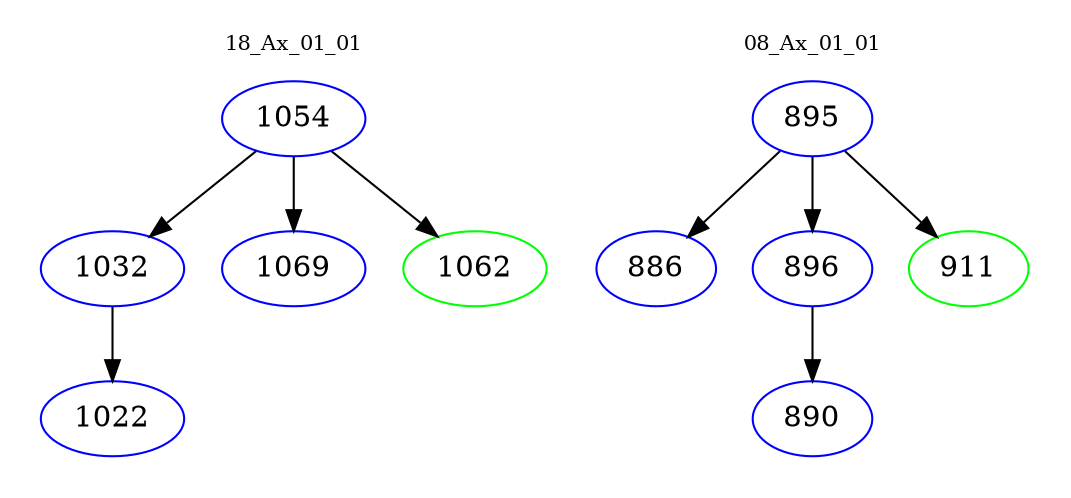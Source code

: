 digraph{
subgraph cluster_0 {
color = white
label = "18_Ax_01_01";
fontsize=10;
T0_1054 [label="1054", color="blue"]
T0_1054 -> T0_1032 [color="black"]
T0_1032 [label="1032", color="blue"]
T0_1032 -> T0_1022 [color="black"]
T0_1022 [label="1022", color="blue"]
T0_1054 -> T0_1069 [color="black"]
T0_1069 [label="1069", color="blue"]
T0_1054 -> T0_1062 [color="black"]
T0_1062 [label="1062", color="green"]
}
subgraph cluster_1 {
color = white
label = "08_Ax_01_01";
fontsize=10;
T1_895 [label="895", color="blue"]
T1_895 -> T1_886 [color="black"]
T1_886 [label="886", color="blue"]
T1_895 -> T1_896 [color="black"]
T1_896 [label="896", color="blue"]
T1_896 -> T1_890 [color="black"]
T1_890 [label="890", color="blue"]
T1_895 -> T1_911 [color="black"]
T1_911 [label="911", color="green"]
}
}
